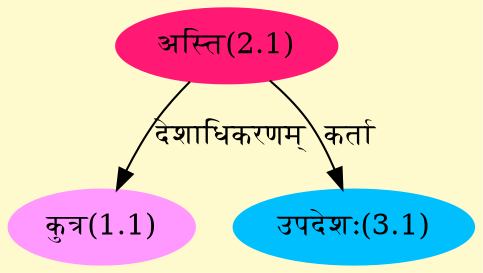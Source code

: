 digraph G{
rankdir=BT;
 compound=true;
 bgcolor="lemonchiffon1";
Node1_1 [style=filled, color="#FF99FF" label = "कुत्र(1.1)"]
Node2_1 [style=filled, color="#FF1975" label = "अस्ति(2.1)"]
Node3_1 [style=filled, color="#00BFFF" label = "उपदेशः(3.1)"]
/* Start of Relations section */

Node1_1 -> Node2_1 [  label="देशाधिकरणम्"  dir="back" ]
Node3_1 -> Node2_1 [  label="कर्ता"  dir="back" ]
}
